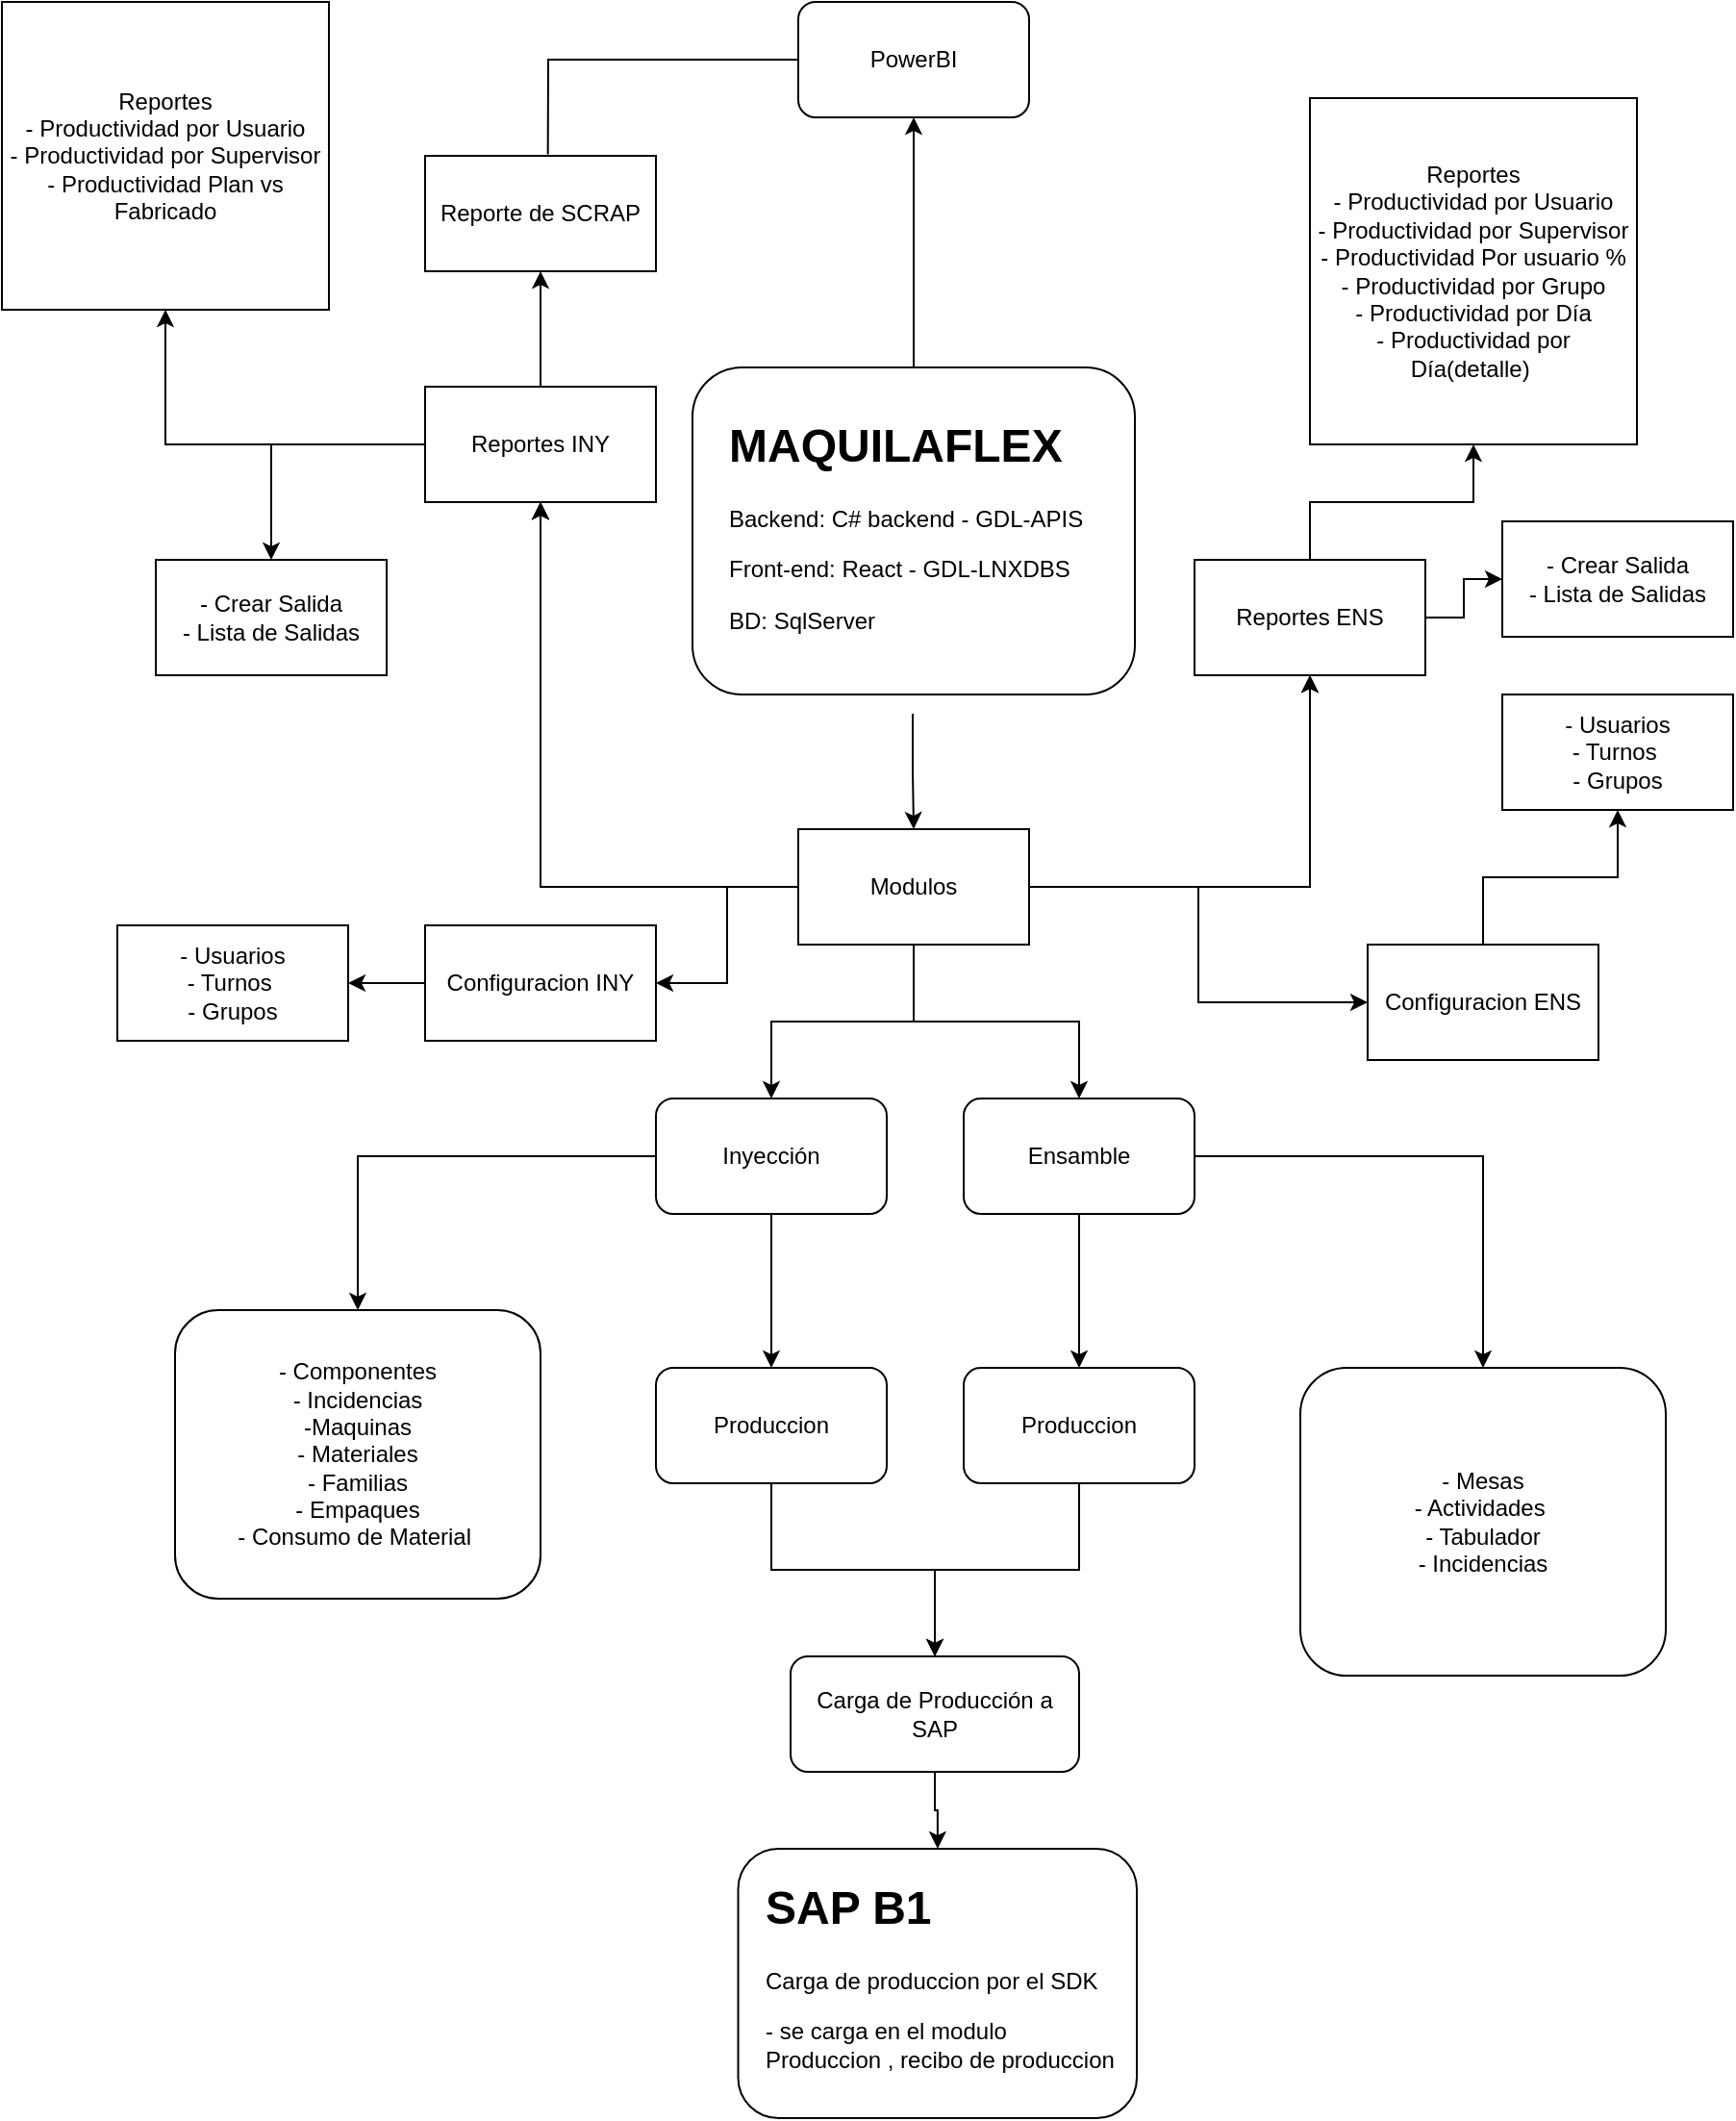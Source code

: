 <mxfile version="28.0.7">
  <diagram name="Página-1" id="pxyZVvrqWOaFQNfG5v0L">
    <mxGraphModel dx="2728" dy="1044" grid="1" gridSize="10" guides="1" tooltips="1" connect="1" arrows="1" fold="1" page="1" pageScale="1" pageWidth="827" pageHeight="1169" math="0" shadow="0">
      <root>
        <mxCell id="0" />
        <mxCell id="1" parent="0" />
        <mxCell id="oFa-lfGSbj1iU5ehJJAt-75" value="" style="edgeStyle=orthogonalEdgeStyle;rounded=0;orthogonalLoop=1;jettySize=auto;html=1;" edge="1" parent="1" source="oFa-lfGSbj1iU5ehJJAt-2" target="oFa-lfGSbj1iU5ehJJAt-74">
          <mxGeometry relative="1" as="geometry" />
        </mxCell>
        <mxCell id="oFa-lfGSbj1iU5ehJJAt-2" value="" style="rounded=1;whiteSpace=wrap;html=1;labelBorderColor=light-dark(#000000, #f00000);" vertex="1" parent="1">
          <mxGeometry x="299" y="240" width="230" height="170" as="geometry" />
        </mxCell>
        <mxCell id="oFa-lfGSbj1iU5ehJJAt-25" value="" style="edgeStyle=orthogonalEdgeStyle;rounded=0;orthogonalLoop=1;jettySize=auto;html=1;" edge="1" parent="1" source="oFa-lfGSbj1iU5ehJJAt-5" target="oFa-lfGSbj1iU5ehJJAt-24">
          <mxGeometry relative="1" as="geometry" />
        </mxCell>
        <mxCell id="oFa-lfGSbj1iU5ehJJAt-5" value="&lt;h1 style=&quot;margin-top: 0px;&quot;&gt;&lt;font style=&quot;color: light-dark(rgb(0, 0, 0), rgb(6, 56, 255));&quot;&gt;MAQUILAFLEX&lt;/font&gt;&lt;/h1&gt;&lt;p&gt;Backend: C# backend - &lt;font style=&quot;color: light-dark(rgb(0, 0, 0), rgb(255, 51, 51));&quot;&gt;GDL-APIS&lt;/font&gt;&lt;/p&gt;&lt;p&gt;Front-end: React - &lt;font style=&quot;color: light-dark(rgb(0, 0, 0), rgb(255, 51, 51));&quot;&gt;GDL-LNXDBS&lt;/font&gt;&amp;nbsp;&lt;/p&gt;&lt;p&gt;BD: SqlServer&lt;/p&gt;" style="text;html=1;whiteSpace=wrap;overflow=hidden;rounded=0;labelBorderColor=none;" vertex="1" parent="1">
          <mxGeometry x="316" y="260" width="195" height="160" as="geometry" />
        </mxCell>
        <mxCell id="oFa-lfGSbj1iU5ehJJAt-13" value="" style="edgeStyle=orthogonalEdgeStyle;rounded=0;orthogonalLoop=1;jettySize=auto;html=1;" edge="1" parent="1" source="oFa-lfGSbj1iU5ehJJAt-9" target="oFa-lfGSbj1iU5ehJJAt-12">
          <mxGeometry relative="1" as="geometry" />
        </mxCell>
        <mxCell id="oFa-lfGSbj1iU5ehJJAt-30" value="" style="edgeStyle=orthogonalEdgeStyle;rounded=0;orthogonalLoop=1;jettySize=auto;html=1;" edge="1" parent="1" source="oFa-lfGSbj1iU5ehJJAt-9" target="oFa-lfGSbj1iU5ehJJAt-29">
          <mxGeometry relative="1" as="geometry" />
        </mxCell>
        <mxCell id="oFa-lfGSbj1iU5ehJJAt-9" value="Inyección" style="rounded=1;whiteSpace=wrap;html=1;" vertex="1" parent="1">
          <mxGeometry x="280" y="620" width="120" height="60" as="geometry" />
        </mxCell>
        <mxCell id="oFa-lfGSbj1iU5ehJJAt-15" value="" style="edgeStyle=orthogonalEdgeStyle;rounded=0;orthogonalLoop=1;jettySize=auto;html=1;" edge="1" parent="1" source="oFa-lfGSbj1iU5ehJJAt-10" target="oFa-lfGSbj1iU5ehJJAt-14">
          <mxGeometry relative="1" as="geometry" />
        </mxCell>
        <mxCell id="oFa-lfGSbj1iU5ehJJAt-32" value="" style="edgeStyle=orthogonalEdgeStyle;rounded=0;orthogonalLoop=1;jettySize=auto;html=1;" edge="1" parent="1" source="oFa-lfGSbj1iU5ehJJAt-10" target="oFa-lfGSbj1iU5ehJJAt-31">
          <mxGeometry relative="1" as="geometry" />
        </mxCell>
        <mxCell id="oFa-lfGSbj1iU5ehJJAt-10" value="Ensamble" style="rounded=1;whiteSpace=wrap;html=1;" vertex="1" parent="1">
          <mxGeometry x="440" y="620" width="120" height="60" as="geometry" />
        </mxCell>
        <mxCell id="oFa-lfGSbj1iU5ehJJAt-17" value="" style="edgeStyle=orthogonalEdgeStyle;rounded=0;orthogonalLoop=1;jettySize=auto;html=1;" edge="1" parent="1" source="oFa-lfGSbj1iU5ehJJAt-12" target="oFa-lfGSbj1iU5ehJJAt-16">
          <mxGeometry relative="1" as="geometry" />
        </mxCell>
        <mxCell id="oFa-lfGSbj1iU5ehJJAt-12" value="Produccion" style="rounded=1;whiteSpace=wrap;html=1;" vertex="1" parent="1">
          <mxGeometry x="280" y="760" width="120" height="60" as="geometry" />
        </mxCell>
        <mxCell id="oFa-lfGSbj1iU5ehJJAt-18" style="edgeStyle=orthogonalEdgeStyle;rounded=0;orthogonalLoop=1;jettySize=auto;html=1;entryX=0.5;entryY=0;entryDx=0;entryDy=0;" edge="1" parent="1" source="oFa-lfGSbj1iU5ehJJAt-14" target="oFa-lfGSbj1iU5ehJJAt-16">
          <mxGeometry relative="1" as="geometry" />
        </mxCell>
        <mxCell id="oFa-lfGSbj1iU5ehJJAt-14" value="Produccion" style="whiteSpace=wrap;html=1;rounded=1;" vertex="1" parent="1">
          <mxGeometry x="440" y="760" width="120" height="60" as="geometry" />
        </mxCell>
        <mxCell id="oFa-lfGSbj1iU5ehJJAt-20" value="" style="edgeStyle=orthogonalEdgeStyle;rounded=0;orthogonalLoop=1;jettySize=auto;html=1;" edge="1" parent="1" source="oFa-lfGSbj1iU5ehJJAt-16" target="oFa-lfGSbj1iU5ehJJAt-19">
          <mxGeometry relative="1" as="geometry" />
        </mxCell>
        <mxCell id="oFa-lfGSbj1iU5ehJJAt-16" value="Carga de Producción a SAP" style="whiteSpace=wrap;html=1;rounded=1;" vertex="1" parent="1">
          <mxGeometry x="350" y="910" width="150" height="60" as="geometry" />
        </mxCell>
        <mxCell id="oFa-lfGSbj1iU5ehJJAt-19" value="&lt;span style=&quot;color: rgba(0, 0, 0, 0); font-family: monospace; font-size: 0px; text-align: start; text-wrap-mode: nowrap;&quot;&gt;%3CmxGraphModel%3E%3Croot%3E%3CmxCell%20id%3D%220%22%2F%3E%3CmxCell%20id%3D%221%22%20parent%3D%220%22%2F%3E%3CmxCell%20id%3D%222%22%20value%3D%22%26lt%3Bh1%20style%3D%26quot%3Bmargin-top%3A%200px%3B%26quot%3B%26gt%3BMAQUILAFLEX%26lt%3B%2Fh1%26gt%3B%26lt%3Bp%26gt%3BBackend%3A%20C%23%20backend%20-%20%26lt%3Bfont%20style%3D%26quot%3Bcolor%3A%20light-dark(rgb(0%2C%200%2C%200)%2C%20rgb(255%2C%2051%2C%2051))%3B%26quot%3B%26gt%3BGDL-APIS%26lt%3B%2Ffont%26gt%3B%26lt%3B%2Fp%26gt%3B%26lt%3Bp%26gt%3BFront-end%3A%20React%20-%20%26lt%3Bfont%20style%3D%26quot%3Bcolor%3A%20light-dark(rgb(0%2C%200%2C%200)%2C%20rgb(255%2C%2051%2C%2051))%3B%26quot%3B%26gt%3BGDL-LNXDBS%26lt%3B%2Ffont%26gt%3B%26amp%3Bnbsp%3B%26lt%3B%2Fp%26gt%3B%26lt%3Bp%26gt%3BBD%3A%20SqlServer%26lt%3B%2Fp%26gt%3B%22%20style%3D%22text%3Bhtml%3D1%3BwhiteSpace%3Dwrap%3Boverflow%3Dhidden%3Brounded%3D0%3BlabelBorderColor%3Dnone%3B%22%20vertex%3D%221%22%20parent%3D%221%22%3E%3CmxGeometry%20x%3D%22316%22%20y%3D%22260%22%20width%3D%22195%22%20height%3D%22160%22%20as%3D%22geometry%22%2F%3E%3C%2FmxCell%3E%3C%2Froot%3E%3C%2FmxGraphModel%3E&lt;/span&gt;" style="whiteSpace=wrap;html=1;rounded=1;" vertex="1" parent="1">
          <mxGeometry x="322.75" y="1010" width="207.25" height="140" as="geometry" />
        </mxCell>
        <mxCell id="oFa-lfGSbj1iU5ehJJAt-26" style="edgeStyle=orthogonalEdgeStyle;rounded=0;orthogonalLoop=1;jettySize=auto;html=1;entryX=0.5;entryY=0;entryDx=0;entryDy=0;" edge="1" parent="1" source="oFa-lfGSbj1iU5ehJJAt-24" target="oFa-lfGSbj1iU5ehJJAt-9">
          <mxGeometry relative="1" as="geometry" />
        </mxCell>
        <mxCell id="oFa-lfGSbj1iU5ehJJAt-27" style="edgeStyle=orthogonalEdgeStyle;rounded=0;orthogonalLoop=1;jettySize=auto;html=1;" edge="1" parent="1" source="oFa-lfGSbj1iU5ehJJAt-24" target="oFa-lfGSbj1iU5ehJJAt-10">
          <mxGeometry relative="1" as="geometry" />
        </mxCell>
        <mxCell id="oFa-lfGSbj1iU5ehJJAt-34" value="" style="edgeStyle=orthogonalEdgeStyle;rounded=0;orthogonalLoop=1;jettySize=auto;html=1;" edge="1" parent="1" source="oFa-lfGSbj1iU5ehJJAt-24" target="oFa-lfGSbj1iU5ehJJAt-33">
          <mxGeometry relative="1" as="geometry" />
        </mxCell>
        <mxCell id="oFa-lfGSbj1iU5ehJJAt-36" value="" style="edgeStyle=orthogonalEdgeStyle;rounded=0;orthogonalLoop=1;jettySize=auto;html=1;" edge="1" parent="1" source="oFa-lfGSbj1iU5ehJJAt-24" target="oFa-lfGSbj1iU5ehJJAt-35">
          <mxGeometry relative="1" as="geometry" />
        </mxCell>
        <mxCell id="oFa-lfGSbj1iU5ehJJAt-37" value="" style="edgeStyle=orthogonalEdgeStyle;rounded=0;orthogonalLoop=1;jettySize=auto;html=1;" edge="1" parent="1" source="oFa-lfGSbj1iU5ehJJAt-24" target="oFa-lfGSbj1iU5ehJJAt-35">
          <mxGeometry relative="1" as="geometry" />
        </mxCell>
        <mxCell id="oFa-lfGSbj1iU5ehJJAt-40" value="" style="edgeStyle=orthogonalEdgeStyle;rounded=0;orthogonalLoop=1;jettySize=auto;html=1;" edge="1" parent="1" source="oFa-lfGSbj1iU5ehJJAt-24" target="oFa-lfGSbj1iU5ehJJAt-39">
          <mxGeometry relative="1" as="geometry" />
        </mxCell>
        <mxCell id="oFa-lfGSbj1iU5ehJJAt-43" value="" style="edgeStyle=orthogonalEdgeStyle;rounded=0;orthogonalLoop=1;jettySize=auto;html=1;" edge="1" parent="1" source="oFa-lfGSbj1iU5ehJJAt-24" target="oFa-lfGSbj1iU5ehJJAt-33">
          <mxGeometry relative="1" as="geometry" />
        </mxCell>
        <mxCell id="oFa-lfGSbj1iU5ehJJAt-47" value="" style="edgeStyle=orthogonalEdgeStyle;rounded=0;orthogonalLoop=1;jettySize=auto;html=1;" edge="1" parent="1" source="oFa-lfGSbj1iU5ehJJAt-24" target="oFa-lfGSbj1iU5ehJJAt-33">
          <mxGeometry relative="1" as="geometry" />
        </mxCell>
        <mxCell id="oFa-lfGSbj1iU5ehJJAt-49" value="" style="edgeStyle=orthogonalEdgeStyle;rounded=0;orthogonalLoop=1;jettySize=auto;html=1;" edge="1" parent="1" source="oFa-lfGSbj1iU5ehJJAt-24" target="oFa-lfGSbj1iU5ehJJAt-48">
          <mxGeometry relative="1" as="geometry" />
        </mxCell>
        <mxCell id="oFa-lfGSbj1iU5ehJJAt-24" value="Modulos" style="whiteSpace=wrap;html=1;" vertex="1" parent="1">
          <mxGeometry x="354" y="480" width="120" height="60" as="geometry" />
        </mxCell>
        <mxCell id="oFa-lfGSbj1iU5ehJJAt-28" value="&lt;h1 style=&quot;margin-top: 0px;&quot;&gt;&lt;font style=&quot;color: light-dark(rgb(0, 0, 0), rgb(6, 56, 255));&quot;&gt;SAP B1&lt;/font&gt;&lt;/h1&gt;&lt;p&gt;Carga de produccion por el SDK&lt;/p&gt;&lt;p&gt;- se carga en el modulo&amp;nbsp; Produccion , recibo de produccion&lt;/p&gt;" style="text;html=1;whiteSpace=wrap;overflow=hidden;rounded=0;labelBorderColor=none;" vertex="1" parent="1">
          <mxGeometry x="335" y="1020" width="185" height="120" as="geometry" />
        </mxCell>
        <mxCell id="oFa-lfGSbj1iU5ehJJAt-29" value="- Componentes&lt;div&gt;- Incidencias&lt;/div&gt;&lt;div&gt;-Maquinas&lt;/div&gt;&lt;div&gt;&lt;span style=&quot;background-color: transparent; color: light-dark(rgb(0, 0, 0), rgb(255, 255, 255));&quot;&gt;- Materiales&lt;/span&gt;&lt;/div&gt;&lt;div&gt;&lt;span style=&quot;background-color: transparent; color: light-dark(rgb(0, 0, 0), rgb(255, 255, 255));&quot;&gt;- Familias&lt;/span&gt;&lt;/div&gt;&lt;div&gt;&lt;span style=&quot;background-color: transparent; color: light-dark(rgb(0, 0, 0), rgb(255, 255, 255));&quot;&gt;- Empaques&lt;/span&gt;&lt;/div&gt;&lt;div&gt;&lt;span style=&quot;background-color: transparent; color: light-dark(rgb(0, 0, 0), rgb(255, 255, 255));&quot;&gt;- Consumo de Material&amp;nbsp;&lt;/span&gt;&lt;/div&gt;" style="whiteSpace=wrap;html=1;rounded=1;" vertex="1" parent="1">
          <mxGeometry x="30" y="730" width="190" height="150" as="geometry" />
        </mxCell>
        <mxCell id="oFa-lfGSbj1iU5ehJJAt-31" value="- Mesas&lt;div&gt;- Actividades&amp;nbsp;&lt;/div&gt;&lt;div&gt;- Tabulador&lt;/div&gt;&lt;div&gt;- Incidencias&lt;/div&gt;" style="whiteSpace=wrap;html=1;rounded=1;" vertex="1" parent="1">
          <mxGeometry x="615" y="760" width="190" height="160" as="geometry" />
        </mxCell>
        <mxCell id="oFa-lfGSbj1iU5ehJJAt-79" value="" style="edgeStyle=orthogonalEdgeStyle;rounded=0;orthogonalLoop=1;jettySize=auto;html=1;" edge="1" parent="1" source="oFa-lfGSbj1iU5ehJJAt-33" target="oFa-lfGSbj1iU5ehJJAt-78">
          <mxGeometry relative="1" as="geometry" />
        </mxCell>
        <mxCell id="oFa-lfGSbj1iU5ehJJAt-81" value="" style="edgeStyle=orthogonalEdgeStyle;rounded=0;orthogonalLoop=1;jettySize=auto;html=1;" edge="1" parent="1" source="oFa-lfGSbj1iU5ehJJAt-33" target="oFa-lfGSbj1iU5ehJJAt-80">
          <mxGeometry relative="1" as="geometry" />
        </mxCell>
        <mxCell id="oFa-lfGSbj1iU5ehJJAt-86" value="" style="edgeStyle=orthogonalEdgeStyle;rounded=0;orthogonalLoop=1;jettySize=auto;html=1;" edge="1" parent="1" source="oFa-lfGSbj1iU5ehJJAt-33" target="oFa-lfGSbj1iU5ehJJAt-85">
          <mxGeometry relative="1" as="geometry" />
        </mxCell>
        <mxCell id="oFa-lfGSbj1iU5ehJJAt-33" value="Reportes INY" style="whiteSpace=wrap;html=1;" vertex="1" parent="1">
          <mxGeometry x="160" y="250" width="120" height="60" as="geometry" />
        </mxCell>
        <mxCell id="oFa-lfGSbj1iU5ehJJAt-58" value="" style="edgeStyle=orthogonalEdgeStyle;rounded=0;orthogonalLoop=1;jettySize=auto;html=1;" edge="1" parent="1" source="oFa-lfGSbj1iU5ehJJAt-35" target="oFa-lfGSbj1iU5ehJJAt-57">
          <mxGeometry relative="1" as="geometry" />
        </mxCell>
        <mxCell id="oFa-lfGSbj1iU5ehJJAt-84" value="" style="edgeStyle=orthogonalEdgeStyle;rounded=0;orthogonalLoop=1;jettySize=auto;html=1;" edge="1" parent="1" source="oFa-lfGSbj1iU5ehJJAt-35" target="oFa-lfGSbj1iU5ehJJAt-83">
          <mxGeometry relative="1" as="geometry" />
        </mxCell>
        <mxCell id="oFa-lfGSbj1iU5ehJJAt-35" value="Reportes ENS" style="whiteSpace=wrap;html=1;" vertex="1" parent="1">
          <mxGeometry x="560" y="340" width="120" height="60" as="geometry" />
        </mxCell>
        <mxCell id="oFa-lfGSbj1iU5ehJJAt-51" value="" style="edgeStyle=orthogonalEdgeStyle;rounded=0;orthogonalLoop=1;jettySize=auto;html=1;" edge="1" parent="1" source="oFa-lfGSbj1iU5ehJJAt-39" target="oFa-lfGSbj1iU5ehJJAt-50">
          <mxGeometry relative="1" as="geometry" />
        </mxCell>
        <mxCell id="oFa-lfGSbj1iU5ehJJAt-39" value="Configuracion ENS" style="whiteSpace=wrap;html=1;" vertex="1" parent="1">
          <mxGeometry x="650" y="540" width="120" height="60" as="geometry" />
        </mxCell>
        <mxCell id="oFa-lfGSbj1iU5ehJJAt-69" style="edgeStyle=orthogonalEdgeStyle;rounded=0;orthogonalLoop=1;jettySize=auto;html=1;entryX=1;entryY=0.5;entryDx=0;entryDy=0;" edge="1" parent="1" source="oFa-lfGSbj1iU5ehJJAt-48" target="oFa-lfGSbj1iU5ehJJAt-54">
          <mxGeometry relative="1" as="geometry">
            <mxPoint x="70" y="560" as="targetPoint" />
          </mxGeometry>
        </mxCell>
        <mxCell id="oFa-lfGSbj1iU5ehJJAt-48" value="Configuracion INY" style="whiteSpace=wrap;html=1;" vertex="1" parent="1">
          <mxGeometry x="160" y="530" width="120" height="60" as="geometry" />
        </mxCell>
        <mxCell id="oFa-lfGSbj1iU5ehJJAt-50" value="- Usuarios&lt;div&gt;- Turnos&amp;nbsp;&lt;/div&gt;&lt;div&gt;- Grupos&lt;/div&gt;" style="whiteSpace=wrap;html=1;" vertex="1" parent="1">
          <mxGeometry x="720" y="410" width="120" height="60" as="geometry" />
        </mxCell>
        <mxCell id="oFa-lfGSbj1iU5ehJJAt-54" value="- Usuarios&lt;div&gt;- Turnos&amp;nbsp;&lt;/div&gt;&lt;div&gt;- Grupos&lt;/div&gt;" style="whiteSpace=wrap;html=1;" vertex="1" parent="1">
          <mxGeometry y="530" width="120" height="60" as="geometry" />
        </mxCell>
        <mxCell id="oFa-lfGSbj1iU5ehJJAt-57" value="Reportes&lt;div&gt;- Productividad por Usuario&lt;/div&gt;&lt;div&gt;- Productividad&amp;nbsp;por Supervisor&lt;/div&gt;&lt;div&gt;- Productividad&amp;nbsp;Por usuario %&lt;/div&gt;&lt;div&gt;- Productividad&amp;nbsp;por Grupo&lt;/div&gt;&lt;div&gt;-&amp;nbsp;&lt;span style=&quot;background-color: transparent; color: light-dark(rgb(0, 0, 0), rgb(255, 255, 255));&quot;&gt;Productividad&lt;/span&gt;&lt;span style=&quot;background-color: transparent; color: light-dark(rgb(0, 0, 0), rgb(255, 255, 255));&quot;&gt;&amp;nbsp;por Día&lt;/span&gt;&lt;/div&gt;&lt;div&gt;-&amp;nbsp;&lt;span style=&quot;color: light-dark(rgb(0, 0, 0), rgb(255, 255, 255)); background-color: transparent;&quot;&gt;Productividad&lt;/span&gt;&lt;span style=&quot;color: light-dark(rgb(0, 0, 0), rgb(255, 255, 255)); background-color: transparent;&quot;&gt;&amp;nbsp;por Día(detalle)&amp;nbsp;&lt;/span&gt;&lt;/div&gt;" style="whiteSpace=wrap;html=1;" vertex="1" parent="1">
          <mxGeometry x="620" y="100" width="170" height="180" as="geometry" />
        </mxCell>
        <mxCell id="oFa-lfGSbj1iU5ehJJAt-74" value="PowerBI" style="whiteSpace=wrap;html=1;rounded=1;labelBorderColor=none;" vertex="1" parent="1">
          <mxGeometry x="354" y="50" width="120" height="60" as="geometry" />
        </mxCell>
        <mxCell id="oFa-lfGSbj1iU5ehJJAt-78" value="Reporte de SCRAP" style="whiteSpace=wrap;html=1;" vertex="1" parent="1">
          <mxGeometry x="160" y="130" width="120" height="60" as="geometry" />
        </mxCell>
        <mxCell id="oFa-lfGSbj1iU5ehJJAt-80" value="Reportes&lt;div&gt;- Productividad por Usuario&lt;/div&gt;&lt;div&gt;- Productividad&amp;nbsp;por Supervisor&lt;/div&gt;&lt;div&gt;- Productividad Plan vs Fabricado&lt;/div&gt;" style="whiteSpace=wrap;html=1;" vertex="1" parent="1">
          <mxGeometry x="-60" y="50" width="170" height="160" as="geometry" />
        </mxCell>
        <mxCell id="oFa-lfGSbj1iU5ehJJAt-82" value="" style="endArrow=none;html=1;rounded=0;entryX=0;entryY=0.5;entryDx=0;entryDy=0;exitX=0.532;exitY=-0.012;exitDx=0;exitDy=0;exitPerimeter=0;" edge="1" parent="1" source="oFa-lfGSbj1iU5ehJJAt-78" target="oFa-lfGSbj1iU5ehJJAt-74">
          <mxGeometry width="50" height="50" relative="1" as="geometry">
            <mxPoint x="60" y="50" as="sourcePoint" />
            <mxPoint x="110" as="targetPoint" />
            <Array as="points">
              <mxPoint x="224" y="80" />
            </Array>
          </mxGeometry>
        </mxCell>
        <mxCell id="oFa-lfGSbj1iU5ehJJAt-83" value="- Crear Salida&lt;div&gt;- Lista de Salidas&lt;/div&gt;" style="whiteSpace=wrap;html=1;" vertex="1" parent="1">
          <mxGeometry x="720" y="320" width="120" height="60" as="geometry" />
        </mxCell>
        <mxCell id="oFa-lfGSbj1iU5ehJJAt-85" value="- Crear Salida&lt;div&gt;- Lista de Salidas&lt;/div&gt;" style="whiteSpace=wrap;html=1;" vertex="1" parent="1">
          <mxGeometry x="20" y="340" width="120" height="60" as="geometry" />
        </mxCell>
      </root>
    </mxGraphModel>
  </diagram>
</mxfile>
